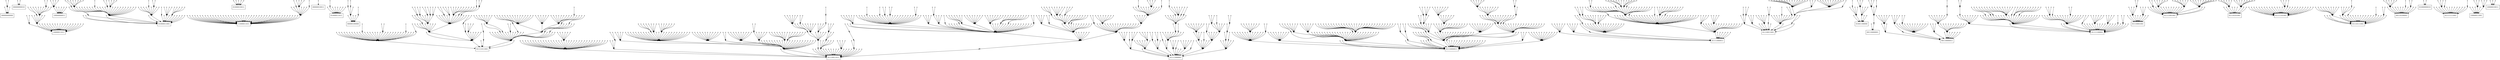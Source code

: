 digraph G {
node[shape=point];
concentrate=true;
"00000000001" -> "00000000000";
"00000000011" -> "00000000010";
"00000000100" -> "10000001110";
"00000000101" -> "10000001110";
"00000000110" -> "10000000010";
"00000000111" -> "10000000010";
"00000001000" -> "01000011001";
"00000001001" -> "01000011001";
"00000001010" -> "01000010011";
"00000001011" -> "01000010011";
"00000001100" -> "11000011111";
"00000001101" -> "11000011111";
"00000001110" -> "11000011011";
"00000001111" -> "11000011011";
"00000010000" -> "00000011001";
"00000010001" -> "00000011001";
"00000010010" -> "00000010011";
"00000010100" -> "10000011111";
"00000010101" -> "10000011111";
"00000010110" -> "10000011011";
"00000010111" -> "10000011011";
"00000011000" -> "01000011001";
"00000011001" -> "01000011001";
"00000011010" -> "01000011011";
"00000011011" -> "01000011011";
"00000011100" -> "11000011111";
"00000011101" -> "11000011111";
"00000011110" -> "11000011011";
"00000011111" -> "11000011011";
"00000100001" -> "00000000000";
"00000100010" -> "00000100000";
"00000100011" -> "00000000000";
"00000100100" -> "10000001100";
"00000100101" -> "10000001100";
"00000100110" -> "10000000010";
"00000100111" -> "10000000010";
"00000101000" -> "01000111001";
"00000101001" -> "01000011001";
"00000101010" -> "01000110001";
"00000101011" -> "01000010001";
"00000101100" -> "11000011101";
"00000101101" -> "11000011101";
"00000101110" -> "11000011011";
"00000101111" -> "11000011011";
"00000110000" -> "00000111001";
"00000110001" -> "00000011001";
"00000110010" -> "00000110001";
"00000110011" -> "00000010001";
"00000110100" -> "10000011101";
"00000110101" -> "10000011101";
"00000110110" -> "10000011011";
"00000110111" -> "10000011011";
"00000111000" -> "01000111001";
"00000111001" -> "01000011001";
"00000111010" -> "01000111001";
"00000111011" -> "01000011001";
"00000111100" -> "11000011101";
"00000111101" -> "11000011101";
"00000111110" -> "11000011011";
"00000111111" -> "11000011011";
"00001000000" -> "01101000000";
"00001000001" -> "01101000000";
"00001000010" -> "01100000010";
"00001000011" -> "01100000010";
"00001000100" -> "11101001110";
"00001000101" -> "11101001110";
"00001000110" -> "11100000010";
"00001000111" -> "11100000010";
"00001001000" -> "01100011001";
"00001001001" -> "01100011001";
"00001001010" -> "01100010011";
"00001001011" -> "01100010011";
"00001001100" -> "11100011111";
"00001001101" -> "11100011111";
"00001001110" -> "11100011011";
"00001001111" -> "11100011011";
"00001010000" -> "01101011001";
"00001010001" -> "01101011001";
"00001010010" -> "01100010011";
"00001010011" -> "01100010011";
"00001010100" -> "11101011111";
"00001010101" -> "11101011111";
"00001010110" -> "11100011011";
"00001010111" -> "11100011011";
"00001011000" -> "01100011001";
"00001011001" -> "01100011001";
"00001011010" -> "01100011011";
"00001011011" -> "01100011011";
"00001011100" -> "11100011111";
"00001011101" -> "11100011111";
"00001011110" -> "11100011011";
"00001011111" -> "11100011011";
"00001100000" -> "01001100000";
"00001100001" -> "01001000000";
"00001100010" -> "01000100000";
"00001100011" -> "01000000000";
"00001100100" -> "11001001100";
"00001100101" -> "11001001100";
"00001100110" -> "11000000010";
"00001100111" -> "11000000010";
"00001101000" -> "01000111001";
"00001101001" -> "01000011001";
"00001101010" -> "01000110001";
"00001101011" -> "01000010001";
"00001101100" -> "11000011101";
"00001101101" -> "11000011101";
"00001101110" -> "11000011011";
"00001101111" -> "11000011011";
"00001110000" -> "01001111001";
"00001110001" -> "01001011001";
"00001110010" -> "01000110001";
"00001110011" -> "01000010001";
"00001110100" -> "11001011101";
"00001110101" -> "11001011101";
"00001110110" -> "11000011011";
"00001110111" -> "11000011011";
"00001111000" -> "01000111001";
"00001111001" -> "01000011001";
"00001111010" -> "01000111001";
"00001111011" -> "01000011001";
"00001111100" -> "11000011101";
"00001111101" -> "11000011101";
"00001111110" -> "11000011011";
"00001111111" -> "11000011011";
"00010000000" -> "00100100000";
"00010000001" -> "00100000000";
"00010000010" -> "00100100010";
"00010000011" -> "00100000010";
"00010000100" -> "00100001110";
"00010000101" -> "00100001110";
"00010000110" -> "00100000010";
"00010000111" -> "00100000010";
"00010001000" -> "01100111001";
"00010001001" -> "01100011001";
"00010001010" -> "01100110011";
"00010001011" -> "01100010011";
"00010001100" -> "01100011111";
"00010001101" -> "01100011111";
"00010001110" -> "01100011011";
"00010001111" -> "01100011011";
"00010010000" -> "00100111001";
"00010010001" -> "00100011001";
"00010010010" -> "00100110011";
"00010010011" -> "00100010011";
"00010010100" -> "00100011111";
"00010010101" -> "00100011111";
"00010010110" -> "00100011011";
"00010010111" -> "00100011011";
"00010011000" -> "01100111001";
"00010011001" -> "01100011001";
"00010011010" -> "01100111011";
"00010011011" -> "01100011011";
"00010011100" -> "01100011111";
"00010011101" -> "01100011111";
"00010011110" -> "01100011011";
"00010011111" -> "01100011011";
"00010100000" -> "00000100000";
"00010100001" -> "00000100000";
"00010100010" -> "00000100000";
"00010100011" -> "00000100000";
"00010100100" -> "00000101100";
"00010100101" -> "00000001100";
"00010100110" -> "00000100010";
"00010100111" -> "00000000010";
"00010101000" -> "01000111001";
"00010101001" -> "01000111001";
"00010101010" -> "01000110001";
"00010101011" -> "01000110001";
"00010101100" -> "01000111101";
"00010101101" -> "01000011101";
"00010101110" -> "01000111011";
"00010101111" -> "01000011011";
"00010110000" -> "00000111001";
"00010110001" -> "00000111001";
"00010110010" -> "00000110001";
"00010110011" -> "00000110001";
"00010110100" -> "00000111101";
"00010110101" -> "00000011101";
"00010110110" -> "00000111011";
"00010110111" -> "00000011011";
"00010111000" -> "01000111001";
"00010111001" -> "01000111001";
"00010111010" -> "01000111001";
"00010111011" -> "01000111001";
"00010111100" -> "01000111101";
"00010111101" -> "01000011101";
"00010111110" -> "01000111011";
"00010111111" -> "01000011011";
"00011000000" -> "01101100000";
"00011000001" -> "01101000000";
"00011000010" -> "01100100010";
"00011000011" -> "01100000010";
"00011000100" -> "01101001110";
"00011000101" -> "01101001110";
"00011000110" -> "01100000010";
"00011000111" -> "01100000010";
"00011001000" -> "01100111001";
"00011001001" -> "01100011001";
"00011001010" -> "01100110011";
"00011001011" -> "01100010011";
"00011001100" -> "01100011111";
"00011001101" -> "01100011111";
"00011001110" -> "01100011011";
"00011001111" -> "01100011011";
"00011010000" -> "01101111001";
"00011010001" -> "01101011001";
"00011010010" -> "01100110011";
"00011010011" -> "01100010011";
"00011010100" -> "01101011111";
"00011010101" -> "01101011111";
"00011010110" -> "01100011011";
"00011010111" -> "01100011011";
"00011011000" -> "01100111001";
"00011011001" -> "01100011001";
"00011011010" -> "01100111011";
"00011011011" -> "01100011011";
"00011011100" -> "01100011111";
"00011011101" -> "01100011111";
"00011011110" -> "01100011011";
"00011011111" -> "01100011011";
"00011100000" -> "01101100000";
"00011100001" -> "01101100000";
"00011100010" -> "01100100000";
"00011100011" -> "01100100000";
"00011100100" -> "01101101100";
"00011100101" -> "01101001100";
"00011100110" -> "01100100010";
"00011100111" -> "01100000010";
"00011101000" -> "01100111001";
"00011101001" -> "01100111001";
"00011101010" -> "01100110001";
"00011101011" -> "01100110001";
"00011101100" -> "01100111101";
"00011101101" -> "01100011101";
"00011101110" -> "01100111011";
"00011101111" -> "01100011011";
"00011110000" -> "01101111001";
"00011110001" -> "01101111001";
"00011110010" -> "01100110001";
"00011110011" -> "01100110001";
"00011110100" -> "01101111101";
"00011110101" -> "01101011101";
"00011110110" -> "01100111011";
"00011110111" -> "01100011011";
"00011111000" -> "01100111001";
"00011111001" -> "01100111001";
"00011111010" -> "01100111001";
"00011111011" -> "01100111001";
"00011111100" -> "01100111101";
"00011111101" -> "01100011101";
"00011111110" -> "01100111011";
"00011111111" -> "01100011011";
"00100000000" -> "00110000001";
"00100000001" -> "00110000001";
"00100000010" -> "00110000011";
"00100000011" -> "00110000011";
"00100000100" -> "10110001111";
"00100000101" -> "10110001111";
"00100000110" -> "10110000011";
"00100000111" -> "10110000011";
"00100001000" -> "01110001001";
"00100001001" -> "01110001001";
"00100001010" -> "01110000011";
"00100001011" -> "01110000011";
"00100001100" -> "11110001111";
"00100001101" -> "11110001111";
"00100001110" -> "11110001011";
"00100001111" -> "11110001011";
"00100010000" -> "00110001001";
"00100010001" -> "00110001001";
"00100010010" -> "00110000011";
"00100010011" -> "00110000011";
"00100010100" -> "10110001111";
"00100010101" -> "10110001111";
"00100010110" -> "10110001011";
"00100010111" -> "10110001011";
"00100011000" -> "01110011001";
"00100011001" -> "01110011001";
"00100011010" -> "01110011011";
"00100011011" -> "01110011011";
"00100011100" -> "11110011111";
"00100011101" -> "11110011111";
"00100011110" -> "11110011011";
"00100011111" -> "11110011011";
"00100100000" -> "00010100001";
"00100100001" -> "00010000001";
"00100100010" -> "00010100001";
"00100100011" -> "00010000001";
"00100100100" -> "10010001101";
"00100100101" -> "10010001101";
"00100100110" -> "10010000011";
"00100100111" -> "10010000011";
"00100101000" -> "01010101001";
"00100101001" -> "01010001001";
"00100101010" -> "01010100001";
"00100101011" -> "01010000001";
"00100101100" -> "11010001101";
"00100101101" -> "11010001101";
"00100101110" -> "11010001011";
"00100101111" -> "11010001011";
"00100110000" -> "00010101001";
"00100110001" -> "00010001001";
"00100110010" -> "00010100001";
"00100110011" -> "00010000001";
"00100110100" -> "10010001101";
"00100110101" -> "10010001101";
"00100110110" -> "10010001011";
"00100110111" -> "10010001011";
"00100111000" -> "01010111001";
"00100111001" -> "01010011001";
"00100111010" -> "01010111001";
"00100111011" -> "01010011001";
"00100111100" -> "11010011101";
"00100111101" -> "11010011101";
"00100111110" -> "11010011011";
"00100111111" -> "11010011011";
"00101000000" -> "01111000001";
"00101000001" -> "01111000001";
"00101000010" -> "01110000011";
"00101000011" -> "01110000011";
"00101000100" -> "11111001111";
"00101000101" -> "11111001111";
"00101000110" -> "11110000011";
"00101000111" -> "11110000011";
"00101001000" -> "01110001001";
"00101001001" -> "01110001001";
"00101001010" -> "01110000011";
"00101001011" -> "01110000011";
"00101001100" -> "11110001111";
"00101001101" -> "11110001111";
"00101001110" -> "11110001011";
"00101001111" -> "11110001011";
"00101010000" -> "01111001001";
"00101010001" -> "01111001001";
"00101010010" -> "01110000011";
"00101010011" -> "01110000011";
"00101010100" -> "11111001111";
"00101010101" -> "11111001111";
"00101010110" -> "11110001011";
"00101010111" -> "11110001011";
"00101011000" -> "01110011001";
"00101011001" -> "01110011001";
"00101011010" -> "01110011011";
"00101011011" -> "01110011011";
"00101011100" -> "11110011111";
"00101011101" -> "11110011111";
"00101011110" -> "11110011011";
"00101011111" -> "11110011011";
"00101100000" -> "01111100001";
"00101100001" -> "01111000001";
"00101100010" -> "01110100001";
"00101100011" -> "01110000001";
"00101100100" -> "11111001101";
"00101100101" -> "11111001101";
"00101100110" -> "11110000011";
"00101100111" -> "11110000011";
"00101101000" -> "01110101001";
"00101101001" -> "01110001001";
"00101101010" -> "01110100001";
"00101101011" -> "01110000001";
"00101101100" -> "11110001101";
"00101101101" -> "11110001101";
"00101101110" -> "11110001011";
"00101101111" -> "11110001011";
"00101110000" -> "01111101001";
"00101110001" -> "01111001001";
"00101110010" -> "01110100001";
"00101110011" -> "01110000001";
"00101110100" -> "11111001101";
"00101110101" -> "11111001101";
"00101110110" -> "11110001011";
"00101110111" -> "11110001011";
"00101111000" -> "01110111001";
"00101111001" -> "01110011001";
"00101111010" -> "01110111001";
"00101111011" -> "01110011001";
"00101111100" -> "11110011101";
"00101111101" -> "11110011101";
"00101111110" -> "11110011011";
"00101111111" -> "11110011011";
"00110000000" -> "00110100001";
"00110000010" -> "00110100011";
"00110000100" -> "00110001111";
"00110000101" -> "00110001111";
"00110000110" -> "00110000011";
"00110000111" -> "00110000011";
"00110001000" -> "01110101001";
"00110001001" -> "01110001001";
"00110001010" -> "01110100011";
"00110001011" -> "01110000011";
"00110001100" -> "01110001111";
"00110001101" -> "01110001111";
"00110001110" -> "01110001011";
"00110001111" -> "01110001011";
"00110010000" -> "00110101001";
"00110010001" -> "00110001001";
"00110010010" -> "00110100011";
"00110010011" -> "00110000011";
"00110010100" -> "00110001111";
"00110010101" -> "00110001111";
"00110010110" -> "00110001011";
"00110010111" -> "00110001011";
"00110011000" -> "01110111001";
"00110011001" -> "01110011001";
"00110011010" -> "01110111011";
"00110011011" -> "01110011011";
"00110011100" -> "01110011111";
"00110011101" -> "01110011111";
"00110011110" -> "01110011011";
"00110011111" -> "01110011011";
"00110100000" -> "00110100001";
"00110100010" -> "00110100001";
"00110100011" -> "00110100001";
"00110100100" -> "00110101101";
"00110100101" -> "00110001101";
"00110100110" -> "00110100011";
"00110100111" -> "00110000011";
"00110101000" -> "01110101001";
"00110101001" -> "01110101001";
"00110101010" -> "01110100001";
"00110101011" -> "01110100001";
"00110101100" -> "01110101101";
"00110101101" -> "01110001101";
"00110101110" -> "01110101011";
"00110101111" -> "01110001011";
"00110110000" -> "00110101001";
"00110110001" -> "00110101001";
"00110110010" -> "00110100001";
"00110110011" -> "00110100001";
"00110110100" -> "00110101101";
"00110110101" -> "00110001101";
"00110110110" -> "00110101011";
"00110110111" -> "00110001011";
"00110111000" -> "01110111001";
"00110111001" -> "01110111001";
"00110111010" -> "01110111001";
"00110111011" -> "01110111001";
"00110111100" -> "01110111101";
"00110111101" -> "01110011101";
"00110111110" -> "01110111011";
"00110111111" -> "01110011011";
"00111000000" -> "01111100001";
"00111000001" -> "01111000001";
"00111000010" -> "01110100011";
"00111000011" -> "01110000011";
"00111000100" -> "01111001111";
"00111000101" -> "01111001111";
"00111000110" -> "01110000011";
"00111000111" -> "01110000011";
"00111001000" -> "01110101001";
"00111001001" -> "01110001001";
"00111001010" -> "01110100011";
"00111001011" -> "01110000011";
"00111001100" -> "01110001111";
"00111001101" -> "01110001111";
"00111001110" -> "01110001011";
"00111001111" -> "01110001011";
"00111010000" -> "01111101001";
"00111010001" -> "01111001001";
"00111010010" -> "01110100011";
"00111010011" -> "01110000011";
"00111010100" -> "01111001111";
"00111010101" -> "01111001111";
"00111010110" -> "01110001011";
"00111010111" -> "01110001011";
"00111011000" -> "01110111001";
"00111011001" -> "01110011001";
"00111011010" -> "01110111011";
"00111011011" -> "01110011011";
"00111011100" -> "01110011111";
"00111011101" -> "01110011111";
"00111011110" -> "01110011011";
"00111011111" -> "01110011011";
"00111100000" -> "01111100001";
"00111100001" -> "01111100001";
"00111100010" -> "01110100001";
"00111100011" -> "01110100001";
"00111100100" -> "01111101101";
"00111100101" -> "01111001101";
"00111100110" -> "01110100011";
"00111100111" -> "01110000011";
"00111101000" -> "01110101001";
"00111101001" -> "01110101001";
"00111101010" -> "01110100001";
"00111101011" -> "01110100001";
"00111101100" -> "01110101101";
"00111101101" -> "01110001101";
"00111101110" -> "01110101011";
"00111101111" -> "01110001011";
"00111110000" -> "01111101001";
"00111110001" -> "01111101001";
"00111110010" -> "01110100001";
"00111110011" -> "01110100001";
"00111110100" -> "01111101101";
"00111110101" -> "01111001101";
"00111110110" -> "01110101011";
"00111110111" -> "01110001011";
"00111111000" -> "01110111001";
"00111111001" -> "01110111001";
"00111111010" -> "01110111001";
"00111111011" -> "01110111001";
"00111111100" -> "01110111101";
"00111111101" -> "01110011101";
"00111111110" -> "01110111011";
"00111111111" -> "01110011011";
"01000000000" -> "01001000000";
"01000000001" -> "01001000000";
"01000000011" -> "01000000010";
"01000000100" -> "11001001110";
"01000000101" -> "11001001110";
"01000000110" -> "11000000010";
"01000000111" -> "11000000010";
"01000001000" -> "01000011001";
"01000001001" -> "01000011001";
"01000001010" -> "01000010011";
"01000001011" -> "01000010011";
"01000001100" -> "11000011111";
"01000001101" -> "11000011111";
"01000001110" -> "11000011011";
"01000001111" -> "11000011011";
"01000010000" -> "01001011001";
"01000010001" -> "01001011001";
"01000010010" -> "01000010011";
"01000010100" -> "11001011111";
"01000010101" -> "11001011111";
"01000010110" -> "11000011011";
"01000010111" -> "11000011011";
"01000011000" -> "01000011001";
"01000011010" -> "01000011011";
"01000011100" -> "11000011111";
"01000011101" -> "11000011111";
"01000011110" -> "11000011011";
"01000011111" -> "11000011011";
"01000100000" -> "01001100000";
"01000100001" -> "01001000000";
"01000100010" -> "01000100000";
"01000100011" -> "01000000000";
"01000100100" -> "11001001100";
"01000100101" -> "11001001100";
"01000100110" -> "11000000010";
"01000100111" -> "11000000010";
"01000101000" -> "01000111001";
"01000101001" -> "01000011001";
"01000101010" -> "01000110001";
"01000101011" -> "01000010001";
"01000101100" -> "11000011101";
"01000101101" -> "11000011101";
"01000101110" -> "11000011011";
"01000101111" -> "11000011011";
"01000110000" -> "01001111001";
"01000110001" -> "01001011001";
"01000110010" -> "01000110001";
"01000110011" -> "01000010001";
"01000110100" -> "11001011101";
"01000110101" -> "11001011101";
"01000110110" -> "11000011011";
"01000110111" -> "11000011011";
"01000111000" -> "01000111001";
"01000111001" -> "01000011001";
"01000111010" -> "01000111001";
"01000111011" -> "01000011001";
"01000111100" -> "11000011101";
"01000111101" -> "11000011101";
"01000111110" -> "11000011011";
"01000111111" -> "11000011011";
"01001000000" -> "01101000000";
"01001000001" -> "01101000000";
"01001000010" -> "01101000010";
"01001000011" -> "01101000010";
"01001000100" -> "11101001110";
"01001000101" -> "11101001110";
"01001000110" -> "11101000010";
"01001000111" -> "11101000010";
"01001001000" -> "01101011001";
"01001001001" -> "01101011001";
"01001001010" -> "01100010011";
"01001001011" -> "01100010011";
"01001001100" -> "11101011111";
"01001001101" -> "11101011111";
"01001001110" -> "11100011011";
"01001001111" -> "11100011011";
"01001010000" -> "01101011001";
"01001010001" -> "01101011001";
"01001010010" -> "01101010011";
"01001010011" -> "01101010011";
"01001010100" -> "11101011111";
"01001010101" -> "11101011111";
"01001010110" -> "11101011011";
"01001010111" -> "11101011011";
"01001011000" -> "01101011001";
"01001011001" -> "01101011001";
"01001011010" -> "01100011011";
"01001011011" -> "01100011011";
"01001011100" -> "11101011111";
"01001011101" -> "11101011111";
"01001011110" -> "11100011011";
"01001011111" -> "11100011011";
"01001100001" -> "01001000000";
"01001100010" -> "01001100000";
"01001100011" -> "01001000000";
"01001100100" -> "11001001100";
"01001100101" -> "11001001100";
"01001100110" -> "11001000010";
"01001100111" -> "11001000010";
"01001101000" -> "01001111001";
"01001101001" -> "01001011001";
"01001101010" -> "01000110001";
"01001101011" -> "01000010001";
"01001101100" -> "11001011101";
"01001101101" -> "11001011101";
"01001101110" -> "11000011011";
"01001101111" -> "11000011011";
"01001110000" -> "01001111001";
"01001110001" -> "01001011001";
"01001110010" -> "01001110001";
"01001110011" -> "01001010001";
"01001110100" -> "11001011101";
"01001110101" -> "11001011101";
"01001110110" -> "11001011011";
"01001110111" -> "11001011011";
"01001111000" -> "01001111001";
"01001111001" -> "01001011001";
"01001111010" -> "01000111001";
"01001111011" -> "01000011001";
"01001111100" -> "11001011101";
"01001111101" -> "11001011101";
"01001111110" -> "11000011011";
"01001111111" -> "11000011011";
"01010000000" -> "01101100000";
"01010000001" -> "01101000000";
"01010000010" -> "01100100010";
"01010000011" -> "01100000010";
"01010000100" -> "01101001110";
"01010000101" -> "01101001110";
"01010000110" -> "01100000010";
"01010000111" -> "01100000010";
"01010001000" -> "01100111001";
"01010001001" -> "01100011001";
"01010001010" -> "01100110011";
"01010001011" -> "01100010011";
"01010001100" -> "01100011111";
"01010001101" -> "01100011111";
"01010001110" -> "01100011011";
"01010001111" -> "01100011011";
"01010010000" -> "01101111001";
"01010010001" -> "01101011001";
"01010010010" -> "01100110011";
"01010010011" -> "01100010011";
"01010010100" -> "01101011111";
"01010010101" -> "01101011111";
"01010010110" -> "01100011011";
"01010010111" -> "01100011011";
"01010011000" -> "01100111001";
"01010011001" -> "01100011001";
"01010011010" -> "01100111011";
"01010011011" -> "01100011011";
"01010011100" -> "01100011111";
"01010011101" -> "01100011111";
"01010011110" -> "01100011011";
"01010011111" -> "01100011011";
"01010100000" -> "01001100000";
"01010100001" -> "01001100000";
"01010100010" -> "01000100000";
"01010100011" -> "01000100000";
"01010100100" -> "01001101100";
"01010100101" -> "01001001100";
"01010100110" -> "01000100010";
"01010100111" -> "01000000010";
"01010101000" -> "01000111001";
"01010101001" -> "01000111001";
"01010101010" -> "01000110001";
"01010101011" -> "01000110001";
"01010101100" -> "01000111101";
"01010101101" -> "01000011101";
"01010101110" -> "01000111011";
"01010101111" -> "01000011011";
"01010110000" -> "01001111001";
"01010110001" -> "01001111001";
"01010110010" -> "01000110001";
"01010110011" -> "01000110001";
"01010110100" -> "01001111101";
"01010110101" -> "01001011101";
"01010110110" -> "01000111011";
"01010110111" -> "01000011011";
"01010111000" -> "01000111001";
"01010111001" -> "01000111001";
"01010111010" -> "01000111001";
"01010111011" -> "01000111001";
"01010111100" -> "01000111101";
"01010111101" -> "01000011101";
"01010111110" -> "01000111011";
"01010111111" -> "01000011011";
"01011000000" -> "01101100000";
"01011000001" -> "01101000000";
"01011000010" -> "01101100010";
"01011000011" -> "01101000010";
"01011000100" -> "01101001110";
"01011000101" -> "01101001110";
"01011000110" -> "01101000010";
"01011000111" -> "01101000010";
"01011001000" -> "01101111001";
"01011001001" -> "01101011001";
"01011001010" -> "01100110011";
"01011001011" -> "01100010011";
"01011001100" -> "01101011111";
"01011001101" -> "01101011111";
"01011001110" -> "01100011011";
"01011001111" -> "01100011011";
"01011010000" -> "01101111001";
"01011010001" -> "01101011001";
"01011010010" -> "01101110011";
"01011010011" -> "01101010011";
"01011010100" -> "01101011111";
"01011010101" -> "01101011111";
"01011010110" -> "01101011011";
"01011010111" -> "01101011011";
"01011011000" -> "01101111001";
"01011011001" -> "01101011001";
"01011011010" -> "01100111011";
"01011011011" -> "01100011011";
"01011011100" -> "01101011111";
"01011011101" -> "01101011111";
"01011011110" -> "01100011011";
"01011011111" -> "01100011011";
"01011100000" -> "01101100000";
"01011100001" -> "01101100000";
"01011100010" -> "01101100000";
"01011100011" -> "01101100000";
"01011100100" -> "01101101100";
"01011100101" -> "01101001100";
"01011100110" -> "01101100010";
"01011100111" -> "01101000010";
"01011101000" -> "01101111001";
"01011101001" -> "01101111001";
"01011101010" -> "01100110001";
"01011101011" -> "01100110001";
"01011101100" -> "01101111101";
"01011101101" -> "01101011101";
"01011101110" -> "01100111011";
"01011101111" -> "01100011011";
"01011110000" -> "01101111001";
"01011110001" -> "01101111001";
"01011110010" -> "01101110001";
"01011110011" -> "01101110001";
"01011110100" -> "01101111101";
"01011110101" -> "01101011101";
"01011110110" -> "01101111011";
"01011110111" -> "01101011011";
"01011111000" -> "01101111001";
"01011111001" -> "01101111001";
"01011111010" -> "01100111001";
"01011111011" -> "01100111001";
"01011111100" -> "01101111101";
"01011111101" -> "01101011101";
"01011111110" -> "01100111011";
"01011111111" -> "01100011011";
"01100000000" -> "01111000001";
"01100000001" -> "01111000001";
"01100000010" -> "01110000011";
"01100000011" -> "01110000011";
"01100000100" -> "11111001111";
"01100000101" -> "11111001111";
"01100000110" -> "11110000011";
"01100000111" -> "11110000011";
"01100001000" -> "01110001001";
"01100001001" -> "01110001001";
"01100001010" -> "01110000011";
"01100001011" -> "01110000011";
"01100001100" -> "11110001111";
"01100001101" -> "11110001111";
"01100001110" -> "11110001011";
"01100001111" -> "11110001011";
"01100010000" -> "01111001001";
"01100010001" -> "01111001001";
"01100010010" -> "01110000011";
"01100010011" -> "01110000011";
"01100010100" -> "11111001111";
"01100010101" -> "11111001111";
"01100010110" -> "11110001011";
"01100010111" -> "11110001011";
"01100011000" -> "01110011001";
"01100011001" -> "01110011001";
"01100011010" -> "01110011011";
"01100011011" -> "01110011011";
"01100011100" -> "11110011111";
"01100011101" -> "11110011111";
"01100011110" -> "11110011011";
"01100011111" -> "11110011011";
"01100100000" -> "01011100001";
"01100100001" -> "01011000001";
"01100100010" -> "01010100001";
"01100100011" -> "01010000001";
"01100100100" -> "11011001101";
"01100100101" -> "11011001101";
"01100100110" -> "11010000011";
"01100100111" -> "11010000011";
"01100101000" -> "01010101001";
"01100101001" -> "01010001001";
"01100101010" -> "01010100001";
"01100101011" -> "01010000001";
"01100101100" -> "11010001101";
"01100101101" -> "11010001101";
"01100101110" -> "11010001011";
"01100101111" -> "11010001011";
"01100110000" -> "01011101001";
"01100110001" -> "01011001001";
"01100110010" -> "01010100001";
"01100110011" -> "01010000001";
"01100110100" -> "11011001101";
"01100110101" -> "11011001101";
"01100110110" -> "11010001011";
"01100110111" -> "11010001011";
"01100111000" -> "01010111001";
"01100111001" -> "01010011001";
"01100111010" -> "01010111001";
"01100111011" -> "01010011001";
"01100111100" -> "11010011101";
"01100111101" -> "11010011101";
"01100111110" -> "11010011011";
"01100111111" -> "11010011011";
"01101000000" -> "01111000001";
"01101000001" -> "01111000001";
"01101000010" -> "01111000011";
"01101000011" -> "01111000011";
"01101000100" -> "11111001111";
"01101000101" -> "11111001111";
"01101000110" -> "11111000011";
"01101000111" -> "11111000011";
"01101001000" -> "01111001001";
"01101001001" -> "01111001001";
"01101001010" -> "01110000011";
"01101001011" -> "01110000011";
"01101001100" -> "11111001111";
"01101001101" -> "11111001111";
"01101001110" -> "11110001011";
"01101001111" -> "11110001011";
"01101010000" -> "01111001001";
"01101010001" -> "01111001001";
"01101010010" -> "01111000011";
"01101010011" -> "01111000011";
"01101010100" -> "11111001111";
"01101010101" -> "11111001111";
"01101010110" -> "11111001011";
"01101010111" -> "11111001011";
"01101011000" -> "01111011001";
"01101011001" -> "01111011001";
"01101011010" -> "01110011011";
"01101011011" -> "01110011011";
"01101011100" -> "11111011111";
"01101011101" -> "11111011111";
"01101011110" -> "11110011011";
"01101011111" -> "11110011011";
"01101100000" -> "01111100001";
"01101100001" -> "01111000001";
"01101100010" -> "01111100001";
"01101100011" -> "01111000001";
"01101100100" -> "11111001101";
"01101100101" -> "11111001101";
"01101100110" -> "11111000011";
"01101100111" -> "11111000011";
"01101101000" -> "01111101001";
"01101101001" -> "01111001001";
"01101101010" -> "01110100001";
"01101101011" -> "01110000001";
"01101101100" -> "11111001101";
"01101101101" -> "11111001101";
"01101101110" -> "11110001011";
"01101101111" -> "11110001011";
"01101110000" -> "01111101001";
"01101110001" -> "01111001001";
"01101110010" -> "01111100001";
"01101110011" -> "01111000001";
"01101110100" -> "11111001101";
"01101110101" -> "11111001101";
"01101110110" -> "11111001011";
"01101110111" -> "11111001011";
"01101111000" -> "01111111001";
"01101111001" -> "01111011001";
"01101111010" -> "01110111001";
"01101111011" -> "01110011001";
"01101111100" -> "11111011101";
"01101111101" -> "11111011101";
"01101111110" -> "11110011011";
"01101111111" -> "11110011011";
"01110000000" -> "01111100001";
"01110000001" -> "01111000001";
"01110000010" -> "01110100011";
"01110000100" -> "01111001111";
"01110000101" -> "01111001111";
"01110000110" -> "01110000011";
"01110000111" -> "01110000011";
"01110001000" -> "01110101001";
"01110001010" -> "01110100011";
"01110001011" -> "01110000011";
"01110001100" -> "01110001111";
"01110001101" -> "01110001111";
"01110001110" -> "01110001011";
"01110001111" -> "01110001011";
"01110010000" -> "01111101001";
"01110010001" -> "01111001001";
"01110010010" -> "01110100011";
"01110010011" -> "01110000011";
"01110010100" -> "01111001111";
"01110010101" -> "01111001111";
"01110010110" -> "01110001011";
"01110010111" -> "01110001011";
"01110011000" -> "01110111001";
"01110011010" -> "01110111011";
"01110011100" -> "01110011111";
"01110011101" -> "01110011111";
"01110011110" -> "01110011011";
"01110011111" -> "01110011011";
"01110100000" -> "01111100001";
"01110100001" -> "01111100001";
"01110100010" -> "01110100001";
"01110100011" -> "01110100001";
"01110100100" -> "01111101101";
"01110100101" -> "01111001101";
"01110100110" -> "01110100011";
"01110100111" -> "01110000011";
"01110101000" -> "01110101001";
"01110101010" -> "01110100001";
"01110101011" -> "01110100001";
"01110101100" -> "01110101101";
"01110101101" -> "01110001101";
"01110101110" -> "01110101011";
"01110101111" -> "01110001011";
"01110110000" -> "01111101001";
"01110110001" -> "01111101001";
"01110110010" -> "01110100001";
"01110110011" -> "01110100001";
"01110110100" -> "01111101101";
"01110110101" -> "01111001101";
"01110110110" -> "01110101011";
"01110110111" -> "01110001011";
"01110111000" -> "01110111001";
"01110111010" -> "01110111001";
"01110111011" -> "01110111001";
"01110111100" -> "01110111101";
"01110111101" -> "01110011101";
"01110111110" -> "01110111011";
"01110111111" -> "01110011011";
"01111000000" -> "01111100001";
"01111000010" -> "01111100011";
"01111000100" -> "01111001111";
"01111000101" -> "01111001111";
"01111000110" -> "01111000011";
"01111000111" -> "01111000011";
"01111001000" -> "01111101001";
"01111001010" -> "01110100011";
"01111001011" -> "01110000011";
"01111001100" -> "01111001111";
"01111001101" -> "01111001111";
"01111001110" -> "01110001011";
"01111001111" -> "01110001011";
"01111010000" -> "01111101001";
"01111010001" -> "01111001001";
"01111010010" -> "01111100011";
"01111010011" -> "01111000011";
"01111010100" -> "01111001111";
"01111010101" -> "01111001111";
"01111010110" -> "01111001011";
"01111010111" -> "01111001011";
"01111011000" -> "01111111001";
"01111011010" -> "01110111011";
"01111011011" -> "01110011011";
"01111011100" -> "01111011111";
"01111011101" -> "01111011111";
"01111011110" -> "01110011011";
"01111011111" -> "01110011011";
"01111100000" -> "01111100001";
"01111100010" -> "01111100001";
"01111100011" -> "01111100001";
"01111100100" -> "01111101101";
"01111100101" -> "01111001101";
"01111100110" -> "01111100011";
"01111100111" -> "01111000011";
"01111101000" -> "01111101001";
"01111101010" -> "01110100001";
"01111101011" -> "01110100001";
"01111101100" -> "01111101101";
"01111101101" -> "01111001101";
"01111101110" -> "01110101011";
"01111101111" -> "01110001011";
"01111110000" -> "01111101001";
"01111110001" -> "01111101001";
"01111110010" -> "01111100001";
"01111110011" -> "01111100001";
"01111110100" -> "01111101101";
"01111110101" -> "01111001101";
"01111110110" -> "01111101011";
"01111110111" -> "01111001011";
"01111111000" -> "01111111001";
"01111111010" -> "01110111001";
"01111111011" -> "01110111001";
"01111111100" -> "01111111101";
"01111111101" -> "01111011101";
"01111111110" -> "01110111011";
"01111111111" -> "01110011011";
"10000000000" -> "10001000001";
"10000000001" -> "10001000001";
"10000000010" -> "10000000011";
"10000000100" -> "10001001111";
"10000000101" -> "10001001111";
"10000000110" -> "10000000011";
"10000000111" -> "10000000011";
"10000001000" -> "10000011001";
"10000001001" -> "10000011001";
"10000001010" -> "10000010011";
"10000001011" -> "10000010011";
"10000001100" -> "10000011111";
"10000001101" -> "10000011111";
"10000001110" -> "10000011011";
"10000001111" -> "10000011011";
"10000010000" -> "10001011001";
"10000010001" -> "10001011001";
"10000010010" -> "10000010011";
"10000010100" -> "10001011111";
"10000010101" -> "10001011111";
"10000010110" -> "10000011011";
"10000010111" -> "10000011011";
"10000011000" -> "10000011001";
"10000011010" -> "10000011011";
"10000011100" -> "10000011111";
"10000011101" -> "10000011111";
"10000011110" -> "10000011011";
"10000011111" -> "10000011011";
"10000100000" -> "10001100001";
"10000100001" -> "10001000001";
"10000100010" -> "10000100001";
"10000100011" -> "10000000001";
"10000100100" -> "10001001101";
"10000100101" -> "10001001101";
"10000100110" -> "10000000011";
"10000100111" -> "10000000011";
"10000101000" -> "10000111001";
"10000101001" -> "10000011001";
"10000101010" -> "10000110001";
"10000101011" -> "10000010001";
"10000101100" -> "10000011101";
"10000101101" -> "10000011101";
"10000101110" -> "10000011011";
"10000101111" -> "10000011011";
"10000110000" -> "10001111001";
"10000110001" -> "10001011001";
"10000110010" -> "10000110001";
"10000110011" -> "10000010001";
"10000110100" -> "10001011101";
"10000110101" -> "10001011101";
"10000110110" -> "10000011011";
"10000110111" -> "10000011011";
"10000111000" -> "10000111001";
"10000111001" -> "10000011001";
"10000111010" -> "10000111001";
"10000111011" -> "10000011001";
"10000111100" -> "10000011101";
"10000111101" -> "10000011101";
"10000111110" -> "10000011011";
"10000111111" -> "10000011011";
"10001000000" -> "10101000001";
"10001000001" -> "10101000001";
"10001000010" -> "10101000011";
"10001000011" -> "10101000011";
"10001000100" -> "10101001111";
"10001000101" -> "10101001111";
"10001000110" -> "10101000011";
"10001000111" -> "10101000011";
"10001001000" -> "11101011001";
"10001001001" -> "11101011001";
"10001001010" -> "11100010011";
"10001001011" -> "11100010011";
"10001001100" -> "11101011111";
"10001001101" -> "11101011111";
"10001001110" -> "11100011011";
"10001001111" -> "11100011011";
"10001010000" -> "10101011001";
"10001010001" -> "10101011001";
"10001010010" -> "10101010011";
"10001010011" -> "10101010011";
"10001010100" -> "10101011111";
"10001010101" -> "10101011111";
"10001010110" -> "10101011011";
"10001010111" -> "10101011011";
"10001011000" -> "11101011001";
"10001011001" -> "11101011001";
"10001011010" -> "11100011011";
"10001011011" -> "11100011011";
"10001011100" -> "11101011111";
"10001011101" -> "11101011111";
"10001011110" -> "11100011011";
"10001011111" -> "11100011011";
"10001100000" -> "10001100001";
"10001100001" -> "10001000001";
"10001100010" -> "10001100001";
"10001100011" -> "10001000001";
"10001100100" -> "10001001101";
"10001100101" -> "10001001101";
"10001100110" -> "10001000011";
"10001100111" -> "10001000011";
"10001101000" -> "11001111001";
"10001101001" -> "11001011001";
"10001101010" -> "11000110001";
"10001101011" -> "11000010001";
"10001101100" -> "11001011101";
"10001101101" -> "11001011101";
"10001101110" -> "11000011011";
"10001101111" -> "11000011011";
"10001110000" -> "10001111001";
"10001110001" -> "10001011001";
"10001110010" -> "10001110001";
"10001110011" -> "10001010001";
"10001110100" -> "10001011101";
"10001110101" -> "10001011101";
"10001110110" -> "10001011011";
"10001110111" -> "10001011011";
"10001111000" -> "11001111001";
"10001111001" -> "11001011001";
"10001111010" -> "11000111001";
"10001111011" -> "11000011001";
"10001111100" -> "11001011101";
"10001111101" -> "11001011101";
"10001111110" -> "11000011011";
"10001111111" -> "11000011011";
"10010000000" -> "00101100001";
"10010000001" -> "00101000001";
"10010000010" -> "00100100011";
"10010000011" -> "00100000011";
"10010000100" -> "10101001111";
"10010000101" -> "10101001111";
"10010000110" -> "10100000011";
"10010000111" -> "10100000011";
"10010001000" -> "00100111001";
"10010001001" -> "00100011001";
"10010001010" -> "00100110011";
"10010001011" -> "00100010011";
"10010001100" -> "10100011111";
"10010001101" -> "10100011111";
"10010001110" -> "10100011011";
"10010001111" -> "10100011011";
"10010010000" -> "00101111001";
"10010010001" -> "00101011001";
"10010010010" -> "00100110011";
"10010010011" -> "00100010011";
"10010010100" -> "10101011111";
"10010010101" -> "10101011111";
"10010010110" -> "10100011011";
"10010010111" -> "10100011011";
"10010011000" -> "00100111001";
"10010011001" -> "00100011001";
"10010011010" -> "00100111011";
"10010011011" -> "00100011011";
"10010011100" -> "10100011111";
"10010011101" -> "10100011111";
"10010011110" -> "10100011011";
"10010011111" -> "10100011011";
"10010100000" -> "00001100001";
"10010100001" -> "00001100001";
"10010100010" -> "00000100001";
"10010100011" -> "00000100001";
"10010100100" -> "10001101101";
"10010100101" -> "10001001101";
"10010100110" -> "10000100011";
"10010100111" -> "10000000011";
"10010101000" -> "00000111001";
"10010101001" -> "00000111001";
"10010101010" -> "00000110001";
"10010101011" -> "00000110001";
"10010101100" -> "10000111101";
"10010101101" -> "10000011101";
"10010101110" -> "10000111011";
"10010101111" -> "10000011011";
"10010110000" -> "00001111001";
"10010110001" -> "00001111001";
"10010110010" -> "00000110001";
"10010110011" -> "00000110001";
"10010110100" -> "10001111101";
"10010110101" -> "10001011101";
"10010110110" -> "10000111011";
"10010110111" -> "10000011011";
"10010111000" -> "00000111001";
"10010111001" -> "00000111001";
"10010111010" -> "00000111001";
"10010111011" -> "00000111001";
"10010111100" -> "10000111101";
"10010111101" -> "10000011101";
"10010111110" -> "10000111011";
"10010111111" -> "10000011011";
"10011000000" -> "00101100001";
"10011000001" -> "00101000001";
"10011000010" -> "00101100011";
"10011000011" -> "00101000011";
"10011000100" -> "10101001111";
"10011000101" -> "10101001111";
"10011000110" -> "10101000011";
"10011000111" -> "10101000011";
"10011001000" -> "01101111001";
"10011001001" -> "01101011001";
"10011001010" -> "01100110011";
"10011001011" -> "01100010011";
"10011001100" -> "11101011111";
"10011001101" -> "11101011111";
"10011001110" -> "11100011011";
"10011001111" -> "11100011011";
"10011010000" -> "00101111001";
"10011010001" -> "00101011001";
"10011010010" -> "00101110011";
"10011010011" -> "00101010011";
"10011010100" -> "10101011111";
"10011010101" -> "10101011111";
"10011010110" -> "10101011011";
"10011010111" -> "10101011011";
"10011011000" -> "01101111001";
"10011011001" -> "01101011001";
"10011011010" -> "01100111011";
"10011011011" -> "01100011011";
"10011011100" -> "11101011111";
"10011011101" -> "11101011111";
"10011011110" -> "11100011011";
"10011011111" -> "11100011011";
"10011100000" -> "00101100001";
"10011100001" -> "00101100001";
"10011100010" -> "00101100001";
"10011100011" -> "00101100001";
"10011100100" -> "10101101101";
"10011100101" -> "10101001101";
"10011100110" -> "10101100011";
"10011100111" -> "10101000011";
"10011101000" -> "01101111001";
"10011101001" -> "01101111001";
"10011101010" -> "01100110001";
"10011101011" -> "01100110001";
"10011101100" -> "11101111101";
"10011101101" -> "11101011101";
"10011101110" -> "11100111011";
"10011101111" -> "11100011011";
"10011110000" -> "00101111001";
"10011110001" -> "00101111001";
"10011110010" -> "00101110001";
"10011110011" -> "00101110001";
"10011110100" -> "10101111101";
"10011110101" -> "10101011101";
"10011110110" -> "10101111011";
"10011110111" -> "10101011011";
"10011111000" -> "01101111001";
"10011111001" -> "01101111001";
"10011111010" -> "01100111001";
"10011111011" -> "01100111001";
"10011111100" -> "11101111101";
"10011111101" -> "11101011101";
"10011111110" -> "11100111011";
"10011111111" -> "11100011011";
"10100000000" -> "10111000001";
"10100000001" -> "10111000001";
"10100000010" -> "10110000011";
"10100000011" -> "10110000011";
"10100000100" -> "10111001111";
"10100000101" -> "10111001111";
"10100000110" -> "10110000011";
"10100000111" -> "10110000011";
"10100001000" -> "10110001001";
"10100001001" -> "10110001001";
"10100001010" -> "10110000011";
"10100001011" -> "10110000011";
"10100001100" -> "10110001111";
"10100001101" -> "10110001111";
"10100001110" -> "10110001011";
"10100001111" -> "10110001011";
"10100010000" -> "10111001001";
"10100010001" -> "10111001001";
"10100010010" -> "10110000011";
"10100010011" -> "10110000011";
"10100010100" -> "10111001111";
"10100010101" -> "10111001111";
"10100010110" -> "10110001011";
"10100010111" -> "10110001011";
"10100011000" -> "10110011001";
"10100011001" -> "10110011001";
"10100011010" -> "10110011011";
"10100011011" -> "10110011011";
"10100011100" -> "10110011111";
"10100011101" -> "10110011111";
"10100011110" -> "10110011011";
"10100011111" -> "10110011011";
"10100100000" -> "10011100001";
"10100100001" -> "10011000001";
"10100100010" -> "10010100001";
"10100100011" -> "10010000001";
"10100100100" -> "10011001101";
"10100100101" -> "10011001101";
"10100100110" -> "10010000011";
"10100100111" -> "10010000011";
"10100101000" -> "10010101001";
"10100101001" -> "10010001001";
"10100101010" -> "10010100001";
"10100101011" -> "10010000001";
"10100101100" -> "10010001101";
"10100101101" -> "10010001101";
"10100101110" -> "10010001011";
"10100101111" -> "10010001011";
"10100110000" -> "10011101001";
"10100110001" -> "10011001001";
"10100110010" -> "10010100001";
"10100110011" -> "10010000001";
"10100110100" -> "10011001101";
"10100110101" -> "10011001101";
"10100110110" -> "10010001011";
"10100110111" -> "10010001011";
"10100111000" -> "10010111001";
"10100111001" -> "10010011001";
"10100111010" -> "10010111001";
"10100111011" -> "10010011001";
"10100111100" -> "10010011101";
"10100111101" -> "10010011101";
"10100111110" -> "10010011011";
"10100111111" -> "10010011011";
"10101000000" -> "10111000001";
"10101000001" -> "10111000001";
"10101000010" -> "10111000011";
"10101000011" -> "10111000011";
"10101000100" -> "10111001111";
"10101000101" -> "10111001111";
"10101000110" -> "10111000011";
"10101000111" -> "10111000011";
"10101001000" -> "11111001001";
"10101001001" -> "11111001001";
"10101001010" -> "11110000011";
"10101001011" -> "11110000011";
"10101001100" -> "11111001111";
"10101001101" -> "11111001111";
"10101001110" -> "11110001011";
"10101001111" -> "11110001011";
"10101010000" -> "10111001001";
"10101010001" -> "10111001001";
"10101010010" -> "10111000011";
"10101010011" -> "10111000011";
"10101010100" -> "10111001111";
"10101010101" -> "10111001111";
"10101010110" -> "10111001011";
"10101010111" -> "10111001011";
"10101011000" -> "11111011001";
"10101011001" -> "11111011001";
"10101011010" -> "11110011011";
"10101011011" -> "11110011011";
"10101011100" -> "11111011111";
"10101011101" -> "11111011111";
"10101011110" -> "11110011011";
"10101011111" -> "11110011011";
"10101100000" -> "10111100001";
"10101100001" -> "10111000001";
"10101100010" -> "10111100001";
"10101100011" -> "10111000001";
"10101100100" -> "10111001101";
"10101100101" -> "10111001101";
"10101100110" -> "10111000011";
"10101100111" -> "10111000011";
"10101101000" -> "11111101001";
"10101101001" -> "11111001001";
"10101101010" -> "11110100001";
"10101101011" -> "11110000001";
"10101101100" -> "11111001101";
"10101101101" -> "11111001101";
"10101101110" -> "11110001011";
"10101101111" -> "11110001011";
"10101110000" -> "10111101001";
"10101110001" -> "10111001001";
"10101110010" -> "10111100001";
"10101110011" -> "10111000001";
"10101110100" -> "10111001101";
"10101110101" -> "10111001101";
"10101110110" -> "10111001011";
"10101110111" -> "10111001011";
"10101111000" -> "11111111001";
"10101111001" -> "11111011001";
"10101111010" -> "11110111001";
"10101111011" -> "11110011001";
"10101111100" -> "11111011101";
"10101111101" -> "11111011101";
"10101111110" -> "11110011011";
"10101111111" -> "11110011011";
"10110000000" -> "00111100001";
"10110000001" -> "00111000001";
"10110000010" -> "00110100011";
"10110000011" -> "00110000011";
"10110000100" -> "10111001111";
"10110000101" -> "10111001111";
"10110000110" -> "10110000011";
"10110000111" -> "10110000011";
"10110001000" -> "00110101001";
"10110001001" -> "00110001001";
"10110001010" -> "00110100011";
"10110001011" -> "00110000011";
"10110001100" -> "10110001111";
"10110001101" -> "10110001111";
"10110001110" -> "10110001011";
"10110001111" -> "10110001011";
"10110010000" -> "00111101001";
"10110010001" -> "00111001001";
"10110010010" -> "00110100011";
"10110010011" -> "00110000011";
"10110010100" -> "10111001111";
"10110010101" -> "10111001111";
"10110010110" -> "10110001011";
"10110010111" -> "10110001011";
"10110011000" -> "00110111001";
"10110011001" -> "00110011001";
"10110011010" -> "00110111011";
"10110011011" -> "00110011011";
"10110011100" -> "10110011111";
"10110011101" -> "10110011111";
"10110011110" -> "10110011011";
"10110011111" -> "10110011011";
"10110100000" -> "00111100001";
"10110100001" -> "00111100001";
"10110100010" -> "00110100001";
"10110100011" -> "00110100001";
"10110100100" -> "10111101101";
"10110100101" -> "10111001101";
"10110100110" -> "10110100011";
"10110100111" -> "10110000011";
"10110101000" -> "00110101001";
"10110101001" -> "00110101001";
"10110101010" -> "00110100001";
"10110101011" -> "00110100001";
"10110101100" -> "10110101101";
"10110101101" -> "10110001101";
"10110101110" -> "10110101011";
"10110101111" -> "10110001011";
"10110110000" -> "00111101001";
"10110110001" -> "00111101001";
"10110110010" -> "00110100001";
"10110110011" -> "00110100001";
"10110110100" -> "10111101101";
"10110110101" -> "10111001101";
"10110110110" -> "10110101011";
"10110110111" -> "10110001011";
"10110111000" -> "00110111001";
"10110111001" -> "00110111001";
"10110111010" -> "00110111001";
"10110111011" -> "00110111001";
"10110111100" -> "10110111101";
"10110111101" -> "10110011101";
"10110111110" -> "10110111011";
"10110111111" -> "10110011011";
"10111000000" -> "00111100001";
"10111000001" -> "00111000001";
"10111000010" -> "00111100011";
"10111000011" -> "00111000011";
"10111000100" -> "10111001111";
"10111000101" -> "10111001111";
"10111000110" -> "10111000011";
"10111000111" -> "10111000011";
"10111001000" -> "01111101001";
"10111001001" -> "01111001001";
"10111001010" -> "01110100011";
"10111001011" -> "01110000011";
"10111001100" -> "11111001111";
"10111001101" -> "11111001111";
"10111001110" -> "11110001011";
"10111001111" -> "11110001011";
"10111010000" -> "00111101001";
"10111010001" -> "00111001001";
"10111010010" -> "00111100011";
"10111010011" -> "00111000011";
"10111010100" -> "10111001111";
"10111010101" -> "10111001111";
"10111010110" -> "10111001011";
"10111010111" -> "10111001011";
"10111011000" -> "01111111001";
"10111011001" -> "01111011001";
"10111011010" -> "01110111011";
"10111011011" -> "01110011011";
"10111011100" -> "11111011111";
"10111011101" -> "11111011111";
"10111011110" -> "11110011011";
"10111011111" -> "11110011011";
"10111100000" -> "00111100001";
"10111100001" -> "00111100001";
"10111100010" -> "00111100001";
"10111100011" -> "00111100001";
"10111100100" -> "10111101101";
"10111100101" -> "10111001101";
"10111100110" -> "10111100011";
"10111100111" -> "10111000011";
"10111101000" -> "01111101001";
"10111101001" -> "01111101001";
"10111101010" -> "01110100001";
"10111101011" -> "01110100001";
"10111101100" -> "11111101101";
"10111101101" -> "11111001101";
"10111101110" -> "11110101011";
"10111101111" -> "11110001011";
"10111110000" -> "00111101001";
"10111110001" -> "00111101001";
"10111110010" -> "00111100001";
"10111110011" -> "00111100001";
"10111110100" -> "10111101101";
"10111110101" -> "10111001101";
"10111110110" -> "10111101011";
"10111110111" -> "10111001011";
"10111111000" -> "01111111001";
"10111111001" -> "01111111001";
"10111111010" -> "01110111001";
"10111111011" -> "01110111001";
"10111111100" -> "11111111101";
"10111111101" -> "11111011101";
"10111111110" -> "11110111011";
"10111111111" -> "11110011011";
"11000000000" -> "10001000001";
"11000000001" -> "10001000001";
"11000000010" -> "10001000011";
"11000000011" -> "10001000011";
"11000000100" -> "10001001111";
"11000000101" -> "10001001111";
"11000000110" -> "10001000011";
"11000000111" -> "10001000011";
"11000001000" -> "11001011001";
"11000001001" -> "11001011001";
"11000001010" -> "11000010011";
"11000001011" -> "11000010011";
"11000001100" -> "11001011111";
"11000001101" -> "11001011111";
"11000001110" -> "11000011011";
"11000001111" -> "11000011011";
"11000010000" -> "10001011001";
"11000010001" -> "10001011001";
"11000010010" -> "10001010011";
"11000010011" -> "10001010011";
"11000010100" -> "10001011111";
"11000010101" -> "10001011111";
"11000010110" -> "10001011011";
"11000010111" -> "10001011011";
"11000011000" -> "11001011001";
"11000011001" -> "11001011001";
"11000011010" -> "11000011011";
"11000011100" -> "11001011111";
"11000011101" -> "11001011111";
"11000011110" -> "11000011011";
"11000011111" -> "11000011011";
"11000100000" -> "10001100001";
"11000100001" -> "10001000001";
"11000100010" -> "10001100001";
"11000100011" -> "10001000001";
"11000100100" -> "10001001101";
"11000100101" -> "10001001101";
"11000100110" -> "10001000011";
"11000100111" -> "10001000011";
"11000101000" -> "11001111001";
"11000101001" -> "11001011001";
"11000101010" -> "11000110001";
"11000101011" -> "11000010001";
"11000101100" -> "11001011101";
"11000101101" -> "11001011101";
"11000101110" -> "11000011011";
"11000101111" -> "11000011011";
"11000110000" -> "10001111001";
"11000110001" -> "10001011001";
"11000110010" -> "10001110001";
"11000110011" -> "10001010001";
"11000110100" -> "10001011101";
"11000110101" -> "10001011101";
"11000110110" -> "10001011011";
"11000110111" -> "10001011011";
"11000111000" -> "11001111001";
"11000111001" -> "11001011001";
"11000111010" -> "11000111001";
"11000111011" -> "11000011001";
"11000111100" -> "11001011101";
"11000111101" -> "11001011101";
"11000111110" -> "11000011011";
"11000111111" -> "11000011011";
"11001000000" -> "11101000001";
"11001000001" -> "11101000001";
"11001000010" -> "11101000011";
"11001000011" -> "11101000011";
"11001000100" -> "11101001111";
"11001000101" -> "11101001111";
"11001000110" -> "11101000011";
"11001000111" -> "11101000011";
"11001001000" -> "11101011001";
"11001001001" -> "11101011001";
"11001001010" -> "11101010011";
"11001001011" -> "11101010011";
"11001001100" -> "11101011111";
"11001001101" -> "11101011111";
"11001001110" -> "11101011011";
"11001001111" -> "11101011011";
"11001010000" -> "11101011001";
"11001010001" -> "11101011001";
"11001010010" -> "11101010011";
"11001010011" -> "11101010011";
"11001010100" -> "11101011111";
"11001010101" -> "11101011111";
"11001010110" -> "11101011011";
"11001010111" -> "11101011011";
"11001011000" -> "11101011001";
"11001011001" -> "11101011001";
"11001011010" -> "11101011011";
"11001011011" -> "11101011011";
"11001011100" -> "11101011111";
"11001011101" -> "11101011111";
"11001011110" -> "11101011011";
"11001011111" -> "11101011011";
"11001100000" -> "11001100001";
"11001100001" -> "11001000001";
"11001100010" -> "11001100001";
"11001100011" -> "11001000001";
"11001100100" -> "11001001101";
"11001100101" -> "11001001101";
"11001100110" -> "11001000011";
"11001100111" -> "11001000011";
"11001101000" -> "11001111001";
"11001101001" -> "11001011001";
"11001101010" -> "11001110001";
"11001101011" -> "11001010001";
"11001101100" -> "11001011101";
"11001101101" -> "11001011101";
"11001101110" -> "11001011011";
"11001101111" -> "11001011011";
"11001110000" -> "11001111001";
"11001110001" -> "11001011001";
"11001110010" -> "11001110001";
"11001110011" -> "11001010001";
"11001110100" -> "11001011101";
"11001110101" -> "11001011101";
"11001110110" -> "11001011011";
"11001110111" -> "11001011011";
"11001111000" -> "11001111001";
"11001111001" -> "11001011001";
"11001111010" -> "11001111001";
"11001111011" -> "11001011001";
"11001111100" -> "11001011101";
"11001111101" -> "11001011101";
"11001111110" -> "11001011011";
"11001111111" -> "11001011011";
"11010000000" -> "00101100001";
"11010000001" -> "00101000001";
"11010000010" -> "00101100011";
"11010000011" -> "00101000011";
"11010000100" -> "10101001111";
"11010000101" -> "10101001111";
"11010000110" -> "10101000011";
"11010000111" -> "10101000011";
"11010001000" -> "01101111001";
"11010001001" -> "01101011001";
"11010001010" -> "01100110011";
"11010001011" -> "01100010011";
"11010001100" -> "11101011111";
"11010001101" -> "11101011111";
"11010001110" -> "11100011011";
"11010001111" -> "11100011011";
"11010010000" -> "00101111001";
"11010010001" -> "00101011001";
"11010010010" -> "00101110011";
"11010010011" -> "00101010011";
"11010010100" -> "10101011111";
"11010010101" -> "10101011111";
"11010010110" -> "10101011011";
"11010010111" -> "10101011011";
"11010011000" -> "01101111001";
"11010011001" -> "01101011001";
"11010011010" -> "01100111011";
"11010011011" -> "01100011011";
"11010011100" -> "11101011111";
"11010011101" -> "11101011111";
"11010011110" -> "11100011011";
"11010011111" -> "11100011011";
"11010100000" -> "00001100001";
"11010100001" -> "00001100001";
"11010100010" -> "00001100001";
"11010100011" -> "00001100001";
"11010100100" -> "10001101101";
"11010100101" -> "10001001101";
"11010100110" -> "10001100011";
"11010100111" -> "10001000011";
"11010101000" -> "01001111001";
"11010101001" -> "01001111001";
"11010101010" -> "01000110001";
"11010101011" -> "01000110001";
"11010101100" -> "11001111101";
"11010101101" -> "11001011101";
"11010101110" -> "11000111011";
"11010101111" -> "11000011011";
"11010110000" -> "00001111001";
"11010110001" -> "00001111001";
"11010110010" -> "00001110001";
"11010110011" -> "00001110001";
"11010110100" -> "10001111101";
"11010110101" -> "10001011101";
"11010110110" -> "10001111011";
"11010110111" -> "10001011011";
"11010111000" -> "01001111001";
"11010111001" -> "01001111001";
"11010111010" -> "01000111001";
"11010111011" -> "01000111001";
"11010111100" -> "11001111101";
"11010111101" -> "11001011101";
"11010111110" -> "11000111011";
"11010111111" -> "11000011011";
"11011000000" -> "01101100001";
"11011000001" -> "01101000001";
"11011000010" -> "01101100011";
"11011000011" -> "01101000011";
"11011000100" -> "11101001111";
"11011000101" -> "11101001111";
"11011000110" -> "11101000011";
"11011000111" -> "11101000011";
"11011001000" -> "01101111001";
"11011001001" -> "01101011001";
"11011001010" -> "01101110011";
"11011001011" -> "01101010011";
"11011001100" -> "11101011111";
"11011001101" -> "11101011111";
"11011001110" -> "11101011011";
"11011001111" -> "11101011011";
"11011010000" -> "01101111001";
"11011010001" -> "01101011001";
"11011010010" -> "01101110011";
"11011010011" -> "01101010011";
"11011010100" -> "11101011111";
"11011010101" -> "11101011111";
"11011010110" -> "11101011011";
"11011010111" -> "11101011011";
"11011011000" -> "01101111001";
"11011011001" -> "01101011001";
"11011011010" -> "01101111011";
"11011011011" -> "01101011011";
"11011011100" -> "11101011111";
"11011011101" -> "11101011111";
"11011011110" -> "11101011011";
"11011011111" -> "11101011011";
"11011100000" -> "01101100001";
"11011100001" -> "01101100001";
"11011100010" -> "01101100001";
"11011100011" -> "01101100001";
"11011100100" -> "11101101101";
"11011100101" -> "11101001101";
"11011100110" -> "11101100011";
"11011100111" -> "11101000011";
"11011101000" -> "01101111001";
"11011101001" -> "01101111001";
"11011101010" -> "01101110001";
"11011101011" -> "01101110001";
"11011101100" -> "11101111101";
"11011101101" -> "11101011101";
"11011101110" -> "11101111011";
"11011101111" -> "11101011011";
"11011110000" -> "01101111001";
"11011110001" -> "01101111001";
"11011110010" -> "01101110001";
"11011110011" -> "01101110001";
"11011110100" -> "11101111101";
"11011110101" -> "11101011101";
"11011110110" -> "11101111011";
"11011110111" -> "11101011011";
"11011111000" -> "01101111001";
"11011111001" -> "01101111001";
"11011111010" -> "01101111001";
"11011111011" -> "01101111001";
"11011111100" -> "11101111101";
"11011111101" -> "11101011101";
"11011111110" -> "11101111011";
"11011111111" -> "11101011011";
"11100000000" -> "10111000001";
"11100000001" -> "10111000001";
"11100000010" -> "10111000011";
"11100000011" -> "10111000011";
"11100000100" -> "10111001111";
"11100000101" -> "10111001111";
"11100000110" -> "10111000011";
"11100000111" -> "10111000011";
"11100001000" -> "11111001001";
"11100001001" -> "11111001001";
"11100001010" -> "11110000011";
"11100001011" -> "11110000011";
"11100001100" -> "11111001111";
"11100001101" -> "11111001111";
"11100001110" -> "11110001011";
"11100001111" -> "11110001011";
"11100010000" -> "10111001001";
"11100010001" -> "10111001001";
"11100010010" -> "10111000011";
"11100010011" -> "10111000011";
"11100010100" -> "10111001111";
"11100010101" -> "10111001111";
"11100010110" -> "10111001011";
"11100010111" -> "10111001011";
"11100011000" -> "11111011001";
"11100011001" -> "11111011001";
"11100011010" -> "11110011011";
"11100011011" -> "11110011011";
"11100011100" -> "11111011111";
"11100011101" -> "11111011111";
"11100011110" -> "11110011011";
"11100011111" -> "11110011011";
"11100100000" -> "10011100001";
"11100100001" -> "10011000001";
"11100100010" -> "10011100001";
"11100100011" -> "10011000001";
"11100100100" -> "10011001101";
"11100100101" -> "10011001101";
"11100100110" -> "10011000011";
"11100100111" -> "10011000011";
"11100101000" -> "11011101001";
"11100101001" -> "11011001001";
"11100101010" -> "11010100001";
"11100101011" -> "11010000001";
"11100101100" -> "11011001101";
"11100101101" -> "11011001101";
"11100101110" -> "11010001011";
"11100101111" -> "11010001011";
"11100110000" -> "10011101001";
"11100110001" -> "10011001001";
"11100110010" -> "10011100001";
"11100110011" -> "10011000001";
"11100110100" -> "10011001101";
"11100110101" -> "10011001101";
"11100110110" -> "10011001011";
"11100110111" -> "10011001011";
"11100111000" -> "11011111001";
"11100111001" -> "11011011001";
"11100111010" -> "11010111001";
"11100111011" -> "11010011001";
"11100111100" -> "11011011101";
"11100111101" -> "11011011101";
"11100111110" -> "11010011011";
"11100111111" -> "11010011011";
"11101000000" -> "11111000001";
"11101000001" -> "11111000001";
"11101000010" -> "11111000011";
"11101000011" -> "11111000011";
"11101000100" -> "11111001111";
"11101000101" -> "11111001111";
"11101000110" -> "11111000011";
"11101000111" -> "11111000011";
"11101001000" -> "11111001001";
"11101001001" -> "11111001001";
"11101001010" -> "11111000011";
"11101001011" -> "11111000011";
"11101001100" -> "11111001111";
"11101001101" -> "11111001111";
"11101001110" -> "11111001011";
"11101001111" -> "11111001011";
"11101010000" -> "11111001001";
"11101010001" -> "11111001001";
"11101010010" -> "11111000011";
"11101010011" -> "11111000011";
"11101010100" -> "11111001111";
"11101010101" -> "11111001111";
"11101010110" -> "11111001011";
"11101010111" -> "11111001011";
"11101011000" -> "11111011001";
"11101011001" -> "11111011001";
"11101011010" -> "11111011011";
"11101011011" -> "11111011011";
"11101011100" -> "11111011111";
"11101011101" -> "11111011111";
"11101011110" -> "11111011011";
"11101011111" -> "11111011011";
"11101100000" -> "11111100001";
"11101100001" -> "11111000001";
"11101100010" -> "11111100001";
"11101100011" -> "11111000001";
"11101100100" -> "11111001101";
"11101100101" -> "11111001101";
"11101100110" -> "11111000011";
"11101100111" -> "11111000011";
"11101101000" -> "11111101001";
"11101101001" -> "11111001001";
"11101101010" -> "11111100001";
"11101101011" -> "11111000001";
"11101101100" -> "11111001101";
"11101101101" -> "11111001101";
"11101101110" -> "11111001011";
"11101101111" -> "11111001011";
"11101110000" -> "11111101001";
"11101110001" -> "11111001001";
"11101110010" -> "11111100001";
"11101110011" -> "11111000001";
"11101110100" -> "11111001101";
"11101110101" -> "11111001101";
"11101110110" -> "11111001011";
"11101110111" -> "11111001011";
"11101111000" -> "11111111001";
"11101111001" -> "11111011001";
"11101111010" -> "11111111001";
"11101111011" -> "11111011001";
"11101111100" -> "11111011101";
"11101111101" -> "11111011101";
"11101111110" -> "11111011011";
"11101111111" -> "11111011011";
"11110000000" -> "00111100001";
"11110000001" -> "00111000001";
"11110000010" -> "00111100011";
"11110000011" -> "00111000011";
"11110000100" -> "10111001111";
"11110000101" -> "10111001111";
"11110000110" -> "10111000011";
"11110000111" -> "10111000011";
"11110001000" -> "01111101001";
"11110001001" -> "01111001001";
"11110001010" -> "01110100011";
"11110001011" -> "01110000011";
"11110001100" -> "11111001111";
"11110001101" -> "11111001111";
"11110001110" -> "11110001011";
"11110001111" -> "11110001011";
"11110010000" -> "00111101001";
"11110010001" -> "00111001001";
"11110010010" -> "00111100011";
"11110010011" -> "00111000011";
"11110010100" -> "10111001111";
"11110010101" -> "10111001111";
"11110010110" -> "10111001011";
"11110010111" -> "10111001011";
"11110011000" -> "01111111001";
"11110011001" -> "01111011001";
"11110011010" -> "01110111011";
"11110011011" -> "01110011011";
"11110011100" -> "11111011111";
"11110011101" -> "11111011111";
"11110011110" -> "11110011011";
"11110011111" -> "11110011011";
"11110100000" -> "00111100001";
"11110100001" -> "00111100001";
"11110100010" -> "00111100001";
"11110100011" -> "00111100001";
"11110100100" -> "10111101101";
"11110100101" -> "10111001101";
"11110100110" -> "10111100011";
"11110100111" -> "10111000011";
"11110101000" -> "01111101001";
"11110101001" -> "01111101001";
"11110101010" -> "01110100001";
"11110101011" -> "01110100001";
"11110101100" -> "11111101101";
"11110101101" -> "11111001101";
"11110101110" -> "11110101011";
"11110101111" -> "11110001011";
"11110110000" -> "00111101001";
"11110110001" -> "00111101001";
"11110110010" -> "00111100001";
"11110110011" -> "00111100001";
"11110110100" -> "10111101101";
"11110110101" -> "10111001101";
"11110110110" -> "10111101011";
"11110110111" -> "10111001011";
"11110111000" -> "01111111001";
"11110111001" -> "01111111001";
"11110111010" -> "01110111001";
"11110111011" -> "01110111001";
"11110111100" -> "11111111101";
"11110111101" -> "11111011101";
"11110111110" -> "11110111011";
"11110111111" -> "11110011011";
"11111000000" -> "01111100001";
"11111000001" -> "01111000001";
"11111000010" -> "01111100011";
"11111000011" -> "01111000011";
"11111000100" -> "11111001111";
"11111000101" -> "11111001111";
"11111000110" -> "11111000011";
"11111000111" -> "11111000011";
"11111001000" -> "01111101001";
"11111001001" -> "01111001001";
"11111001010" -> "01111100011";
"11111001011" -> "01111000011";
"11111001100" -> "11111001111";
"11111001101" -> "11111001111";
"11111001110" -> "11111001011";
"11111001111" -> "11111001011";
"11111010000" -> "01111101001";
"11111010001" -> "01111001001";
"11111010010" -> "01111100011";
"11111010011" -> "01111000011";
"11111010100" -> "11111001111";
"11111010101" -> "11111001111";
"11111010110" -> "11111001011";
"11111010111" -> "11111001011";
"11111011000" -> "01111111001";
"11111011001" -> "01111011001";
"11111011010" -> "01111111011";
"11111011011" -> "01111011011";
"11111011100" -> "11111011111";
"11111011101" -> "11111011111";
"11111011110" -> "11111011011";
"11111011111" -> "11111011011";
"11111100000" -> "01111100001";
"11111100001" -> "01111100001";
"11111100010" -> "01111100001";
"11111100011" -> "01111100001";
"11111100100" -> "11111101101";
"11111100101" -> "11111001101";
"11111100110" -> "11111100011";
"11111100111" -> "11111000011";
"11111101000" -> "01111101001";
"11111101001" -> "01111101001";
"11111101010" -> "01111100001";
"11111101011" -> "01111100001";
"11111101100" -> "11111101101";
"11111101101" -> "11111001101";
"11111101110" -> "11111101011";
"11111101111" -> "11111001011";
"11111110000" -> "01111101001";
"11111110001" -> "01111101001";
"11111110010" -> "01111100001";
"11111110011" -> "01111100001";
"11111110100" -> "11111101101";
"11111110101" -> "11111001101";
"11111110110" -> "11111101011";
"11111110111" -> "11111001011";
"11111111000" -> "01111111001";
"11111111001" -> "01111111001";
"11111111010" -> "01111111001";
"11111111011" -> "01111111001";
"11111111100" -> "11111111101";
"11111111101" -> "11111011101";
"11111111110" -> "11111111011";
"11111111111" -> "11111011011";
"00000000000" [shape=box];
"00000000010" [shape=box];
"00000010011" [shape=box];
"00000100000" [shape=box];
"00110000001" [shape=box];
"00110000011" [shape=box];
"00110100001" [shape=box];
"01000000010" [shape=box];
"01000010011" [shape=box];
"01000011001" [shape=box];
"01000011011" [shape=box];
"01001100000" [shape=box];
"01110000011" [shape=box];
"01110001001" [shape=box];
"01110011001" [shape=box];
"01110011011" [shape=box];
"01110101001" [shape=box];
"01110111001" [shape=box];
"01111000001" [shape=box];
"01111000011" [shape=box];
"01111001001" [shape=box];
"01111011001" [shape=box];
"01111100001" [shape=box];
"01111101001" [shape=box];
"01111111001" [shape=box];
"10000000011" [shape=box];
"10000010011" [shape=box];
"10000011001" [shape=box];
"10000011011" [shape=box];
"11000011011" [shape=box];

}
